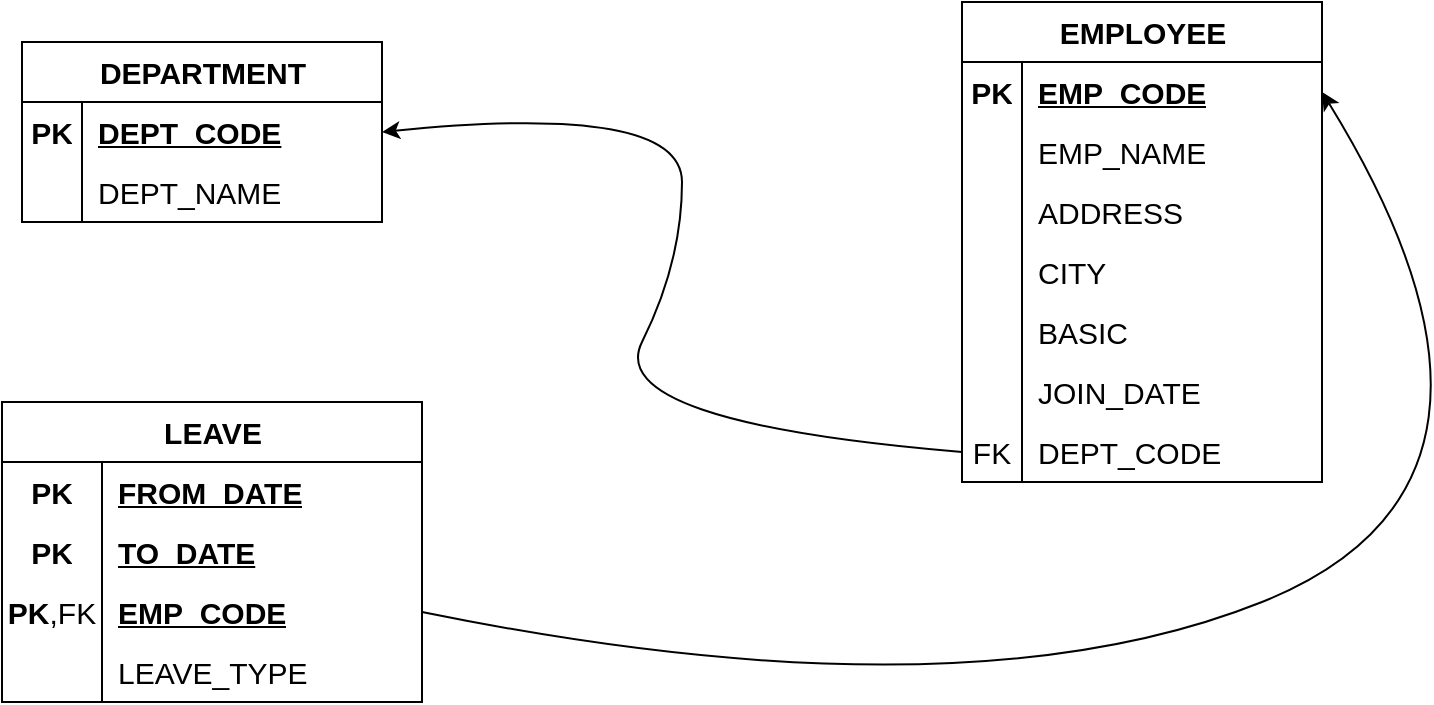 <mxfile version="21.0.4" type="device"><diagram name="Page-1" id="Py166KEIduO7fzaUwqna"><mxGraphModel dx="1050" dy="483" grid="1" gridSize="10" guides="1" tooltips="1" connect="1" arrows="1" fold="1" page="1" pageScale="1" pageWidth="850" pageHeight="1100" math="0" shadow="0"><root><mxCell id="0"/><mxCell id="1" parent="0"/><mxCell id="EA38jI5MNhsUFUREiDMG-1" value="DEPARTMENT" style="shape=table;startSize=30;container=1;collapsible=1;childLayout=tableLayout;fixedRows=1;rowLines=0;fontStyle=1;align=center;resizeLast=1;html=1;fontSize=15;" parent="1" vertex="1"><mxGeometry x="70" y="110" width="180" height="90" as="geometry"/></mxCell><mxCell id="EA38jI5MNhsUFUREiDMG-2" value="" style="shape=tableRow;horizontal=0;startSize=0;swimlaneHead=0;swimlaneBody=0;fillColor=none;collapsible=0;dropTarget=0;points=[[0,0.5],[1,0.5]];portConstraint=eastwest;top=0;left=0;right=0;bottom=0;fontSize=15;" parent="EA38jI5MNhsUFUREiDMG-1" vertex="1"><mxGeometry y="30" width="180" height="30" as="geometry"/></mxCell><mxCell id="EA38jI5MNhsUFUREiDMG-3" value="PK" style="shape=partialRectangle;connectable=0;fillColor=none;top=0;left=0;bottom=0;right=0;fontStyle=1;overflow=hidden;whiteSpace=wrap;html=1;fontSize=15;" parent="EA38jI5MNhsUFUREiDMG-2" vertex="1"><mxGeometry width="30" height="30" as="geometry"><mxRectangle width="30" height="30" as="alternateBounds"/></mxGeometry></mxCell><mxCell id="EA38jI5MNhsUFUREiDMG-4" value="DEPT_CODE" style="shape=partialRectangle;connectable=0;fillColor=none;top=0;left=0;bottom=0;right=0;align=left;spacingLeft=6;fontStyle=5;overflow=hidden;whiteSpace=wrap;html=1;fontSize=15;" parent="EA38jI5MNhsUFUREiDMG-2" vertex="1"><mxGeometry x="30" width="150" height="30" as="geometry"><mxRectangle width="150" height="30" as="alternateBounds"/></mxGeometry></mxCell><mxCell id="EA38jI5MNhsUFUREiDMG-5" value="" style="shape=tableRow;horizontal=0;startSize=0;swimlaneHead=0;swimlaneBody=0;fillColor=none;collapsible=0;dropTarget=0;points=[[0,0.5],[1,0.5]];portConstraint=eastwest;top=0;left=0;right=0;bottom=0;fontSize=15;" parent="EA38jI5MNhsUFUREiDMG-1" vertex="1"><mxGeometry y="60" width="180" height="30" as="geometry"/></mxCell><mxCell id="EA38jI5MNhsUFUREiDMG-6" value="" style="shape=partialRectangle;connectable=0;fillColor=none;top=0;left=0;bottom=0;right=0;editable=1;overflow=hidden;whiteSpace=wrap;html=1;fontSize=15;" parent="EA38jI5MNhsUFUREiDMG-5" vertex="1"><mxGeometry width="30" height="30" as="geometry"><mxRectangle width="30" height="30" as="alternateBounds"/></mxGeometry></mxCell><mxCell id="EA38jI5MNhsUFUREiDMG-7" value="DEPT_NAME" style="shape=partialRectangle;connectable=0;fillColor=none;top=0;left=0;bottom=0;right=0;align=left;spacingLeft=6;overflow=hidden;whiteSpace=wrap;html=1;fontSize=15;" parent="EA38jI5MNhsUFUREiDMG-5" vertex="1"><mxGeometry x="30" width="150" height="30" as="geometry"><mxRectangle width="150" height="30" as="alternateBounds"/></mxGeometry></mxCell><mxCell id="EA38jI5MNhsUFUREiDMG-51" value="EMPLOYEE" style="shape=table;startSize=30;container=1;collapsible=1;childLayout=tableLayout;fixedRows=1;rowLines=0;fontStyle=1;align=center;resizeLast=1;html=1;fontSize=15;" parent="1" vertex="1"><mxGeometry x="540" y="90" width="180" height="240" as="geometry"/></mxCell><mxCell id="EA38jI5MNhsUFUREiDMG-55" value="" style="shape=tableRow;horizontal=0;startSize=0;swimlaneHead=0;swimlaneBody=0;fillColor=none;collapsible=0;dropTarget=0;points=[[0,0.5],[1,0.5]];portConstraint=eastwest;top=0;left=0;right=0;bottom=0;fontSize=15;" parent="EA38jI5MNhsUFUREiDMG-51" vertex="1"><mxGeometry y="30" width="180" height="30" as="geometry"/></mxCell><mxCell id="EA38jI5MNhsUFUREiDMG-56" value="&lt;b&gt;PK&lt;/b&gt;" style="shape=partialRectangle;connectable=0;fillColor=none;top=0;left=0;bottom=0;right=0;editable=1;overflow=hidden;whiteSpace=wrap;html=1;fontSize=15;" parent="EA38jI5MNhsUFUREiDMG-55" vertex="1"><mxGeometry width="30" height="30" as="geometry"><mxRectangle width="30" height="30" as="alternateBounds"/></mxGeometry></mxCell><mxCell id="EA38jI5MNhsUFUREiDMG-57" value="&lt;u&gt;&lt;b&gt;EMP_CODE&lt;/b&gt;&lt;/u&gt;" style="shape=partialRectangle;connectable=0;fillColor=none;top=0;left=0;bottom=0;right=0;align=left;spacingLeft=6;overflow=hidden;whiteSpace=wrap;html=1;fontSize=15;" parent="EA38jI5MNhsUFUREiDMG-55" vertex="1"><mxGeometry x="30" width="150" height="30" as="geometry"><mxRectangle width="150" height="30" as="alternateBounds"/></mxGeometry></mxCell><mxCell id="EA38jI5MNhsUFUREiDMG-58" value="" style="shape=tableRow;horizontal=0;startSize=0;swimlaneHead=0;swimlaneBody=0;fillColor=none;collapsible=0;dropTarget=0;points=[[0,0.5],[1,0.5]];portConstraint=eastwest;top=0;left=0;right=0;bottom=0;fontSize=15;" parent="EA38jI5MNhsUFUREiDMG-51" vertex="1"><mxGeometry y="60" width="180" height="30" as="geometry"/></mxCell><mxCell id="EA38jI5MNhsUFUREiDMG-59" value="" style="shape=partialRectangle;connectable=0;fillColor=none;top=0;left=0;bottom=0;right=0;editable=1;overflow=hidden;whiteSpace=wrap;html=1;fontSize=15;" parent="EA38jI5MNhsUFUREiDMG-58" vertex="1"><mxGeometry width="30" height="30" as="geometry"><mxRectangle width="30" height="30" as="alternateBounds"/></mxGeometry></mxCell><mxCell id="EA38jI5MNhsUFUREiDMG-60" value="EMP_NAME" style="shape=partialRectangle;connectable=0;fillColor=none;top=0;left=0;bottom=0;right=0;align=left;spacingLeft=6;overflow=hidden;whiteSpace=wrap;html=1;fontSize=15;" parent="EA38jI5MNhsUFUREiDMG-58" vertex="1"><mxGeometry x="30" width="150" height="30" as="geometry"><mxRectangle width="150" height="30" as="alternateBounds"/></mxGeometry></mxCell><mxCell id="EA38jI5MNhsUFUREiDMG-61" value="" style="shape=tableRow;horizontal=0;startSize=0;swimlaneHead=0;swimlaneBody=0;fillColor=none;collapsible=0;dropTarget=0;points=[[0,0.5],[1,0.5]];portConstraint=eastwest;top=0;left=0;right=0;bottom=0;fontSize=15;" parent="EA38jI5MNhsUFUREiDMG-51" vertex="1"><mxGeometry y="90" width="180" height="30" as="geometry"/></mxCell><mxCell id="EA38jI5MNhsUFUREiDMG-62" value="" style="shape=partialRectangle;connectable=0;fillColor=none;top=0;left=0;bottom=0;right=0;editable=1;overflow=hidden;whiteSpace=wrap;html=1;fontSize=15;" parent="EA38jI5MNhsUFUREiDMG-61" vertex="1"><mxGeometry width="30" height="30" as="geometry"><mxRectangle width="30" height="30" as="alternateBounds"/></mxGeometry></mxCell><mxCell id="EA38jI5MNhsUFUREiDMG-63" value="ADDRESS" style="shape=partialRectangle;connectable=0;fillColor=none;top=0;left=0;bottom=0;right=0;align=left;spacingLeft=6;overflow=hidden;whiteSpace=wrap;html=1;fontSize=15;" parent="EA38jI5MNhsUFUREiDMG-61" vertex="1"><mxGeometry x="30" width="150" height="30" as="geometry"><mxRectangle width="150" height="30" as="alternateBounds"/></mxGeometry></mxCell><mxCell id="EA38jI5MNhsUFUREiDMG-76" value="" style="shape=tableRow;horizontal=0;startSize=0;swimlaneHead=0;swimlaneBody=0;fillColor=none;collapsible=0;dropTarget=0;points=[[0,0.5],[1,0.5]];portConstraint=eastwest;top=0;left=0;right=0;bottom=0;fontSize=15;" parent="EA38jI5MNhsUFUREiDMG-51" vertex="1"><mxGeometry y="120" width="180" height="30" as="geometry"/></mxCell><mxCell id="EA38jI5MNhsUFUREiDMG-77" value="" style="shape=partialRectangle;connectable=0;fillColor=none;top=0;left=0;bottom=0;right=0;editable=1;overflow=hidden;whiteSpace=wrap;html=1;fontSize=15;" parent="EA38jI5MNhsUFUREiDMG-76" vertex="1"><mxGeometry width="30" height="30" as="geometry"><mxRectangle width="30" height="30" as="alternateBounds"/></mxGeometry></mxCell><mxCell id="EA38jI5MNhsUFUREiDMG-78" value="CITY" style="shape=partialRectangle;connectable=0;fillColor=none;top=0;left=0;bottom=0;right=0;align=left;spacingLeft=6;overflow=hidden;whiteSpace=wrap;html=1;fontSize=15;" parent="EA38jI5MNhsUFUREiDMG-76" vertex="1"><mxGeometry x="30" width="150" height="30" as="geometry"><mxRectangle width="150" height="30" as="alternateBounds"/></mxGeometry></mxCell><mxCell id="EA38jI5MNhsUFUREiDMG-79" value="" style="shape=tableRow;horizontal=0;startSize=0;swimlaneHead=0;swimlaneBody=0;fillColor=none;collapsible=0;dropTarget=0;points=[[0,0.5],[1,0.5]];portConstraint=eastwest;top=0;left=0;right=0;bottom=0;fontSize=15;" parent="EA38jI5MNhsUFUREiDMG-51" vertex="1"><mxGeometry y="150" width="180" height="30" as="geometry"/></mxCell><mxCell id="EA38jI5MNhsUFUREiDMG-80" value="" style="shape=partialRectangle;connectable=0;fillColor=none;top=0;left=0;bottom=0;right=0;editable=1;overflow=hidden;whiteSpace=wrap;html=1;fontSize=15;" parent="EA38jI5MNhsUFUREiDMG-79" vertex="1"><mxGeometry width="30" height="30" as="geometry"><mxRectangle width="30" height="30" as="alternateBounds"/></mxGeometry></mxCell><mxCell id="EA38jI5MNhsUFUREiDMG-81" value="BASIC" style="shape=partialRectangle;connectable=0;fillColor=none;top=0;left=0;bottom=0;right=0;align=left;spacingLeft=6;overflow=hidden;whiteSpace=wrap;html=1;fontSize=15;" parent="EA38jI5MNhsUFUREiDMG-79" vertex="1"><mxGeometry x="30" width="150" height="30" as="geometry"><mxRectangle width="150" height="30" as="alternateBounds"/></mxGeometry></mxCell><mxCell id="EA38jI5MNhsUFUREiDMG-82" value="" style="shape=tableRow;horizontal=0;startSize=0;swimlaneHead=0;swimlaneBody=0;fillColor=none;collapsible=0;dropTarget=0;points=[[0,0.5],[1,0.5]];portConstraint=eastwest;top=0;left=0;right=0;bottom=0;fontSize=15;" parent="EA38jI5MNhsUFUREiDMG-51" vertex="1"><mxGeometry y="180" width="180" height="30" as="geometry"/></mxCell><mxCell id="EA38jI5MNhsUFUREiDMG-83" value="" style="shape=partialRectangle;connectable=0;fillColor=none;top=0;left=0;bottom=0;right=0;editable=1;overflow=hidden;whiteSpace=wrap;html=1;fontSize=15;" parent="EA38jI5MNhsUFUREiDMG-82" vertex="1"><mxGeometry width="30" height="30" as="geometry"><mxRectangle width="30" height="30" as="alternateBounds"/></mxGeometry></mxCell><mxCell id="EA38jI5MNhsUFUREiDMG-84" value="JOIN_DATE" style="shape=partialRectangle;connectable=0;fillColor=none;top=0;left=0;bottom=0;right=0;align=left;spacingLeft=6;overflow=hidden;whiteSpace=wrap;html=1;fontSize=15;" parent="EA38jI5MNhsUFUREiDMG-82" vertex="1"><mxGeometry x="30" width="150" height="30" as="geometry"><mxRectangle width="150" height="30" as="alternateBounds"/></mxGeometry></mxCell><mxCell id="EA38jI5MNhsUFUREiDMG-73" value="" style="shape=tableRow;horizontal=0;startSize=0;swimlaneHead=0;swimlaneBody=0;fillColor=none;collapsible=0;dropTarget=0;points=[[0,0.5],[1,0.5]];portConstraint=eastwest;top=0;left=0;right=0;bottom=0;fontSize=15;" parent="EA38jI5MNhsUFUREiDMG-51" vertex="1"><mxGeometry y="210" width="180" height="30" as="geometry"/></mxCell><mxCell id="EA38jI5MNhsUFUREiDMG-74" value="FK" style="shape=partialRectangle;connectable=0;fillColor=none;top=0;left=0;bottom=0;right=0;editable=1;overflow=hidden;whiteSpace=wrap;html=1;fontSize=15;" parent="EA38jI5MNhsUFUREiDMG-73" vertex="1"><mxGeometry width="30" height="30" as="geometry"><mxRectangle width="30" height="30" as="alternateBounds"/></mxGeometry></mxCell><mxCell id="EA38jI5MNhsUFUREiDMG-75" value="DEPT_CODE" style="shape=partialRectangle;connectable=0;fillColor=none;top=0;left=0;bottom=0;right=0;align=left;spacingLeft=6;overflow=hidden;whiteSpace=wrap;html=1;fontSize=15;" parent="EA38jI5MNhsUFUREiDMG-73" vertex="1"><mxGeometry x="30" width="150" height="30" as="geometry"><mxRectangle width="150" height="30" as="alternateBounds"/></mxGeometry></mxCell><mxCell id="EA38jI5MNhsUFUREiDMG-85" value="" style="curved=1;endArrow=classic;html=1;rounded=0;exitX=0;exitY=0.5;exitDx=0;exitDy=0;entryX=1;entryY=0.5;entryDx=0;entryDy=0;" parent="1" source="EA38jI5MNhsUFUREiDMG-73" target="EA38jI5MNhsUFUREiDMG-2" edge="1"><mxGeometry width="50" height="50" relative="1" as="geometry"><mxPoint x="180" y="340" as="sourcePoint"/><mxPoint x="360" y="160" as="targetPoint"/><Array as="points"><mxPoint x="360" y="300"/><mxPoint x="400" y="220"/><mxPoint x="400" y="140"/></Array></mxGeometry></mxCell><mxCell id="EA38jI5MNhsUFUREiDMG-86" value="LEAVE" style="shape=table;startSize=30;container=1;collapsible=1;childLayout=tableLayout;fixedRows=1;rowLines=0;fontStyle=1;align=center;resizeLast=1;html=1;fontSize=15;" parent="1" vertex="1"><mxGeometry x="60" y="290" width="210" height="150" as="geometry"/></mxCell><mxCell id="EA38jI5MNhsUFUREiDMG-87" value="" style="shape=tableRow;horizontal=0;startSize=0;swimlaneHead=0;swimlaneBody=0;fillColor=none;collapsible=0;dropTarget=0;points=[[0,0.5],[1,0.5]];portConstraint=eastwest;top=0;left=0;right=0;bottom=0;fontSize=15;" parent="EA38jI5MNhsUFUREiDMG-86" vertex="1"><mxGeometry y="30" width="210" height="30" as="geometry"/></mxCell><mxCell id="EA38jI5MNhsUFUREiDMG-88" value="&lt;b&gt;PK&lt;/b&gt;" style="shape=partialRectangle;connectable=0;fillColor=none;top=0;left=0;bottom=0;right=0;editable=1;overflow=hidden;whiteSpace=wrap;html=1;fontSize=15;" parent="EA38jI5MNhsUFUREiDMG-87" vertex="1"><mxGeometry width="50" height="30" as="geometry"><mxRectangle width="50" height="30" as="alternateBounds"/></mxGeometry></mxCell><mxCell id="EA38jI5MNhsUFUREiDMG-89" value="&lt;u&gt;&lt;b&gt;FROM_DATE&lt;/b&gt;&lt;/u&gt;" style="shape=partialRectangle;connectable=0;fillColor=none;top=0;left=0;bottom=0;right=0;align=left;spacingLeft=6;overflow=hidden;whiteSpace=wrap;html=1;fontSize=15;" parent="EA38jI5MNhsUFUREiDMG-87" vertex="1"><mxGeometry x="50" width="160" height="30" as="geometry"><mxRectangle width="160" height="30" as="alternateBounds"/></mxGeometry></mxCell><mxCell id="EA38jI5MNhsUFUREiDMG-90" value="" style="shape=tableRow;horizontal=0;startSize=0;swimlaneHead=0;swimlaneBody=0;fillColor=none;collapsible=0;dropTarget=0;points=[[0,0.5],[1,0.5]];portConstraint=eastwest;top=0;left=0;right=0;bottom=0;fontSize=15;" parent="EA38jI5MNhsUFUREiDMG-86" vertex="1"><mxGeometry y="60" width="210" height="30" as="geometry"/></mxCell><mxCell id="EA38jI5MNhsUFUREiDMG-91" value="&lt;b&gt;PK&lt;/b&gt;" style="shape=partialRectangle;connectable=0;fillColor=none;top=0;left=0;bottom=0;right=0;editable=1;overflow=hidden;whiteSpace=wrap;html=1;fontSize=15;" parent="EA38jI5MNhsUFUREiDMG-90" vertex="1"><mxGeometry width="50" height="30" as="geometry"><mxRectangle width="50" height="30" as="alternateBounds"/></mxGeometry></mxCell><mxCell id="EA38jI5MNhsUFUREiDMG-92" value="&lt;b&gt;&lt;u&gt;TO_DATE&lt;/u&gt;&lt;/b&gt;" style="shape=partialRectangle;connectable=0;fillColor=none;top=0;left=0;bottom=0;right=0;align=left;spacingLeft=6;overflow=hidden;whiteSpace=wrap;html=1;fontSize=15;" parent="EA38jI5MNhsUFUREiDMG-90" vertex="1"><mxGeometry x="50" width="160" height="30" as="geometry"><mxRectangle width="160" height="30" as="alternateBounds"/></mxGeometry></mxCell><mxCell id="EA38jI5MNhsUFUREiDMG-93" value="" style="shape=tableRow;horizontal=0;startSize=0;swimlaneHead=0;swimlaneBody=0;fillColor=none;collapsible=0;dropTarget=0;points=[[0,0.5],[1,0.5]];portConstraint=eastwest;top=0;left=0;right=0;bottom=0;fontSize=15;" parent="EA38jI5MNhsUFUREiDMG-86" vertex="1"><mxGeometry y="90" width="210" height="30" as="geometry"/></mxCell><mxCell id="EA38jI5MNhsUFUREiDMG-94" value="&lt;b&gt;PK&lt;/b&gt;,FK" style="shape=partialRectangle;connectable=0;fillColor=none;top=0;left=0;bottom=0;right=0;editable=1;overflow=hidden;whiteSpace=wrap;html=1;fontSize=15;" parent="EA38jI5MNhsUFUREiDMG-93" vertex="1"><mxGeometry width="50" height="30" as="geometry"><mxRectangle width="50" height="30" as="alternateBounds"/></mxGeometry></mxCell><mxCell id="EA38jI5MNhsUFUREiDMG-95" value="&lt;b&gt;&lt;u&gt;EMP_CODE&lt;/u&gt;&lt;/b&gt;" style="shape=partialRectangle;connectable=0;fillColor=none;top=0;left=0;bottom=0;right=0;align=left;spacingLeft=6;overflow=hidden;whiteSpace=wrap;html=1;fontSize=15;" parent="EA38jI5MNhsUFUREiDMG-93" vertex="1"><mxGeometry x="50" width="160" height="30" as="geometry"><mxRectangle width="160" height="30" as="alternateBounds"/></mxGeometry></mxCell><mxCell id="EA38jI5MNhsUFUREiDMG-96" value="" style="shape=tableRow;horizontal=0;startSize=0;swimlaneHead=0;swimlaneBody=0;fillColor=none;collapsible=0;dropTarget=0;points=[[0,0.5],[1,0.5]];portConstraint=eastwest;top=0;left=0;right=0;bottom=0;fontSize=15;" parent="EA38jI5MNhsUFUREiDMG-86" vertex="1"><mxGeometry y="120" width="210" height="30" as="geometry"/></mxCell><mxCell id="EA38jI5MNhsUFUREiDMG-97" value="" style="shape=partialRectangle;connectable=0;fillColor=none;top=0;left=0;bottom=0;right=0;editable=1;overflow=hidden;whiteSpace=wrap;html=1;fontSize=15;" parent="EA38jI5MNhsUFUREiDMG-96" vertex="1"><mxGeometry width="50" height="30" as="geometry"><mxRectangle width="50" height="30" as="alternateBounds"/></mxGeometry></mxCell><mxCell id="EA38jI5MNhsUFUREiDMG-98" value="LEAVE_TYPE" style="shape=partialRectangle;connectable=0;fillColor=none;top=0;left=0;bottom=0;right=0;align=left;spacingLeft=6;overflow=hidden;whiteSpace=wrap;html=1;fontSize=15;" parent="EA38jI5MNhsUFUREiDMG-96" vertex="1"><mxGeometry x="50" width="160" height="30" as="geometry"><mxRectangle width="160" height="30" as="alternateBounds"/></mxGeometry></mxCell><mxCell id="EA38jI5MNhsUFUREiDMG-108" value="" style="curved=1;endArrow=classic;html=1;rounded=0;exitX=1;exitY=0.5;exitDx=0;exitDy=0;entryX=1;entryY=0.5;entryDx=0;entryDy=0;" parent="1" source="EA38jI5MNhsUFUREiDMG-93" target="EA38jI5MNhsUFUREiDMG-55" edge="1"><mxGeometry width="50" height="50" relative="1" as="geometry"><mxPoint x="490" y="450" as="sourcePoint"/><mxPoint x="540" y="400" as="targetPoint"/><Array as="points"><mxPoint x="540" y="450"/><mxPoint x="840" y="330"/></Array></mxGeometry></mxCell></root></mxGraphModel></diagram></mxfile>